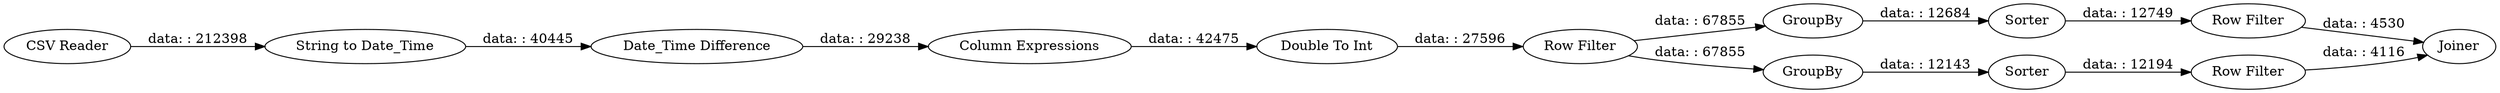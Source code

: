 digraph {
	"-612988916890309536_3" [label="Row Filter"]
	"-612988916890309536_13" [label=Joiner]
	"-612988916890309536_1" [label="CSV Reader"]
	"-612988916890309536_17" [label=Sorter]
	"-612988916890309536_5" [label="Column Expressions"]
	"-612988916890309536_4" [label=Sorter]
	"-612988916890309536_11" [label=GroupBy]
	"-612988916890309536_6" [label="String to Date_Time"]
	"-612988916890309536_2" [label=GroupBy]
	"-612988916890309536_18" [label="Row Filter"]
	"-612988916890309536_8" [label="Date_Time Difference"]
	"-612988916890309536_12" [label="Row Filter"]
	"-612988916890309536_9" [label="Double To Int"]
	"-612988916890309536_2" -> "-612988916890309536_4" [label="data: : 12143"]
	"-612988916890309536_4" -> "-612988916890309536_12" [label="data: : 12194"]
	"-612988916890309536_11" -> "-612988916890309536_17" [label="data: : 12684"]
	"-612988916890309536_5" -> "-612988916890309536_9" [label="data: : 42475"]
	"-612988916890309536_9" -> "-612988916890309536_3" [label="data: : 27596"]
	"-612988916890309536_1" -> "-612988916890309536_6" [label="data: : 212398"]
	"-612988916890309536_3" -> "-612988916890309536_2" [label="data: : 67855"]
	"-612988916890309536_17" -> "-612988916890309536_18" [label="data: : 12749"]
	"-612988916890309536_3" -> "-612988916890309536_11" [label="data: : 67855"]
	"-612988916890309536_6" -> "-612988916890309536_8" [label="data: : 40445"]
	"-612988916890309536_8" -> "-612988916890309536_5" [label="data: : 29238"]
	"-612988916890309536_12" -> "-612988916890309536_13" [label="data: : 4116"]
	"-612988916890309536_18" -> "-612988916890309536_13" [label="data: : 4530"]
	rankdir=LR
}
